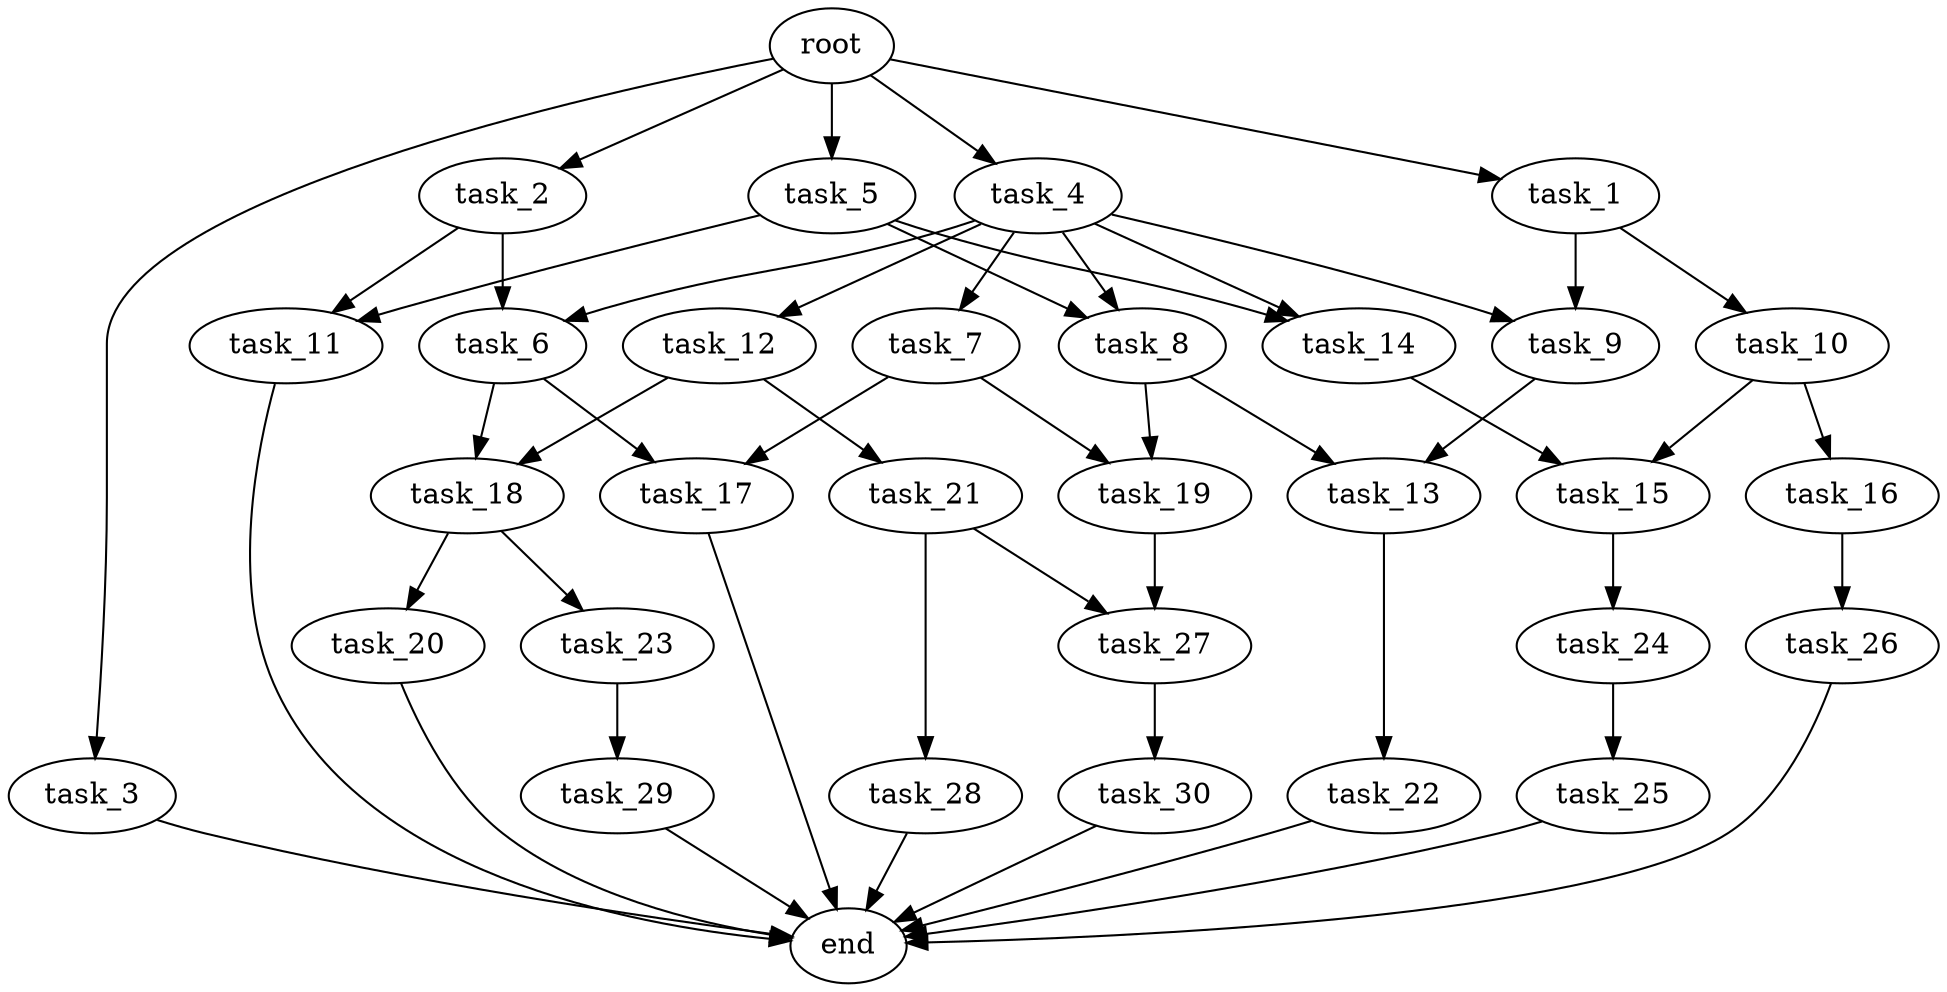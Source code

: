 digraph G {
  root [size="0.000000e+00"];
  task_1 [size="6.978019e+10"];
  task_2 [size="5.034951e+10"];
  task_3 [size="5.409213e+09"];
  task_4 [size="9.004353e+10"];
  task_5 [size="7.055311e+10"];
  task_6 [size="6.219096e+10"];
  task_7 [size="2.798559e+10"];
  task_8 [size="2.036346e+10"];
  task_9 [size="1.372178e+10"];
  task_10 [size="9.759408e+10"];
  task_11 [size="2.306129e+10"];
  task_12 [size="7.419345e+10"];
  task_13 [size="2.108486e+10"];
  task_14 [size="3.724527e+10"];
  task_15 [size="8.163981e+10"];
  task_16 [size="1.420470e+10"];
  task_17 [size="9.779119e+10"];
  task_18 [size="6.983721e+10"];
  task_19 [size="6.499431e+10"];
  task_20 [size="4.538176e+10"];
  task_21 [size="1.143272e+10"];
  task_22 [size="4.989576e+10"];
  task_23 [size="3.385281e+09"];
  task_24 [size="2.780395e+10"];
  task_25 [size="3.842382e+10"];
  task_26 [size="8.271961e+10"];
  task_27 [size="8.458485e+09"];
  task_28 [size="2.791646e+10"];
  task_29 [size="6.097868e+10"];
  task_30 [size="4.954080e+10"];
  end [size="0.000000e+00"];

  root -> task_1 [size="1.000000e-12"];
  root -> task_2 [size="1.000000e-12"];
  root -> task_3 [size="1.000000e-12"];
  root -> task_4 [size="1.000000e-12"];
  root -> task_5 [size="1.000000e-12"];
  task_1 -> task_9 [size="6.860889e+07"];
  task_1 -> task_10 [size="9.759408e+08"];
  task_2 -> task_6 [size="3.109548e+08"];
  task_2 -> task_11 [size="1.153064e+08"];
  task_3 -> end [size="1.000000e-12"];
  task_4 -> task_6 [size="3.109548e+08"];
  task_4 -> task_7 [size="2.798559e+08"];
  task_4 -> task_8 [size="1.018173e+08"];
  task_4 -> task_9 [size="6.860889e+07"];
  task_4 -> task_12 [size="7.419345e+08"];
  task_4 -> task_14 [size="1.862264e+08"];
  task_5 -> task_8 [size="1.018173e+08"];
  task_5 -> task_11 [size="1.153064e+08"];
  task_5 -> task_14 [size="1.862264e+08"];
  task_6 -> task_17 [size="4.889560e+08"];
  task_6 -> task_18 [size="3.491861e+08"];
  task_7 -> task_17 [size="4.889560e+08"];
  task_7 -> task_19 [size="3.249715e+08"];
  task_8 -> task_13 [size="1.054243e+08"];
  task_8 -> task_19 [size="3.249715e+08"];
  task_9 -> task_13 [size="1.054243e+08"];
  task_10 -> task_15 [size="4.081990e+08"];
  task_10 -> task_16 [size="1.420470e+08"];
  task_11 -> end [size="1.000000e-12"];
  task_12 -> task_18 [size="3.491861e+08"];
  task_12 -> task_21 [size="1.143272e+08"];
  task_13 -> task_22 [size="4.989576e+08"];
  task_14 -> task_15 [size="4.081990e+08"];
  task_15 -> task_24 [size="2.780395e+08"];
  task_16 -> task_26 [size="8.271961e+08"];
  task_17 -> end [size="1.000000e-12"];
  task_18 -> task_20 [size="4.538176e+08"];
  task_18 -> task_23 [size="3.385281e+07"];
  task_19 -> task_27 [size="4.229242e+07"];
  task_20 -> end [size="1.000000e-12"];
  task_21 -> task_27 [size="4.229242e+07"];
  task_21 -> task_28 [size="2.791646e+08"];
  task_22 -> end [size="1.000000e-12"];
  task_23 -> task_29 [size="6.097868e+08"];
  task_24 -> task_25 [size="3.842382e+08"];
  task_25 -> end [size="1.000000e-12"];
  task_26 -> end [size="1.000000e-12"];
  task_27 -> task_30 [size="4.954080e+08"];
  task_28 -> end [size="1.000000e-12"];
  task_29 -> end [size="1.000000e-12"];
  task_30 -> end [size="1.000000e-12"];
}

